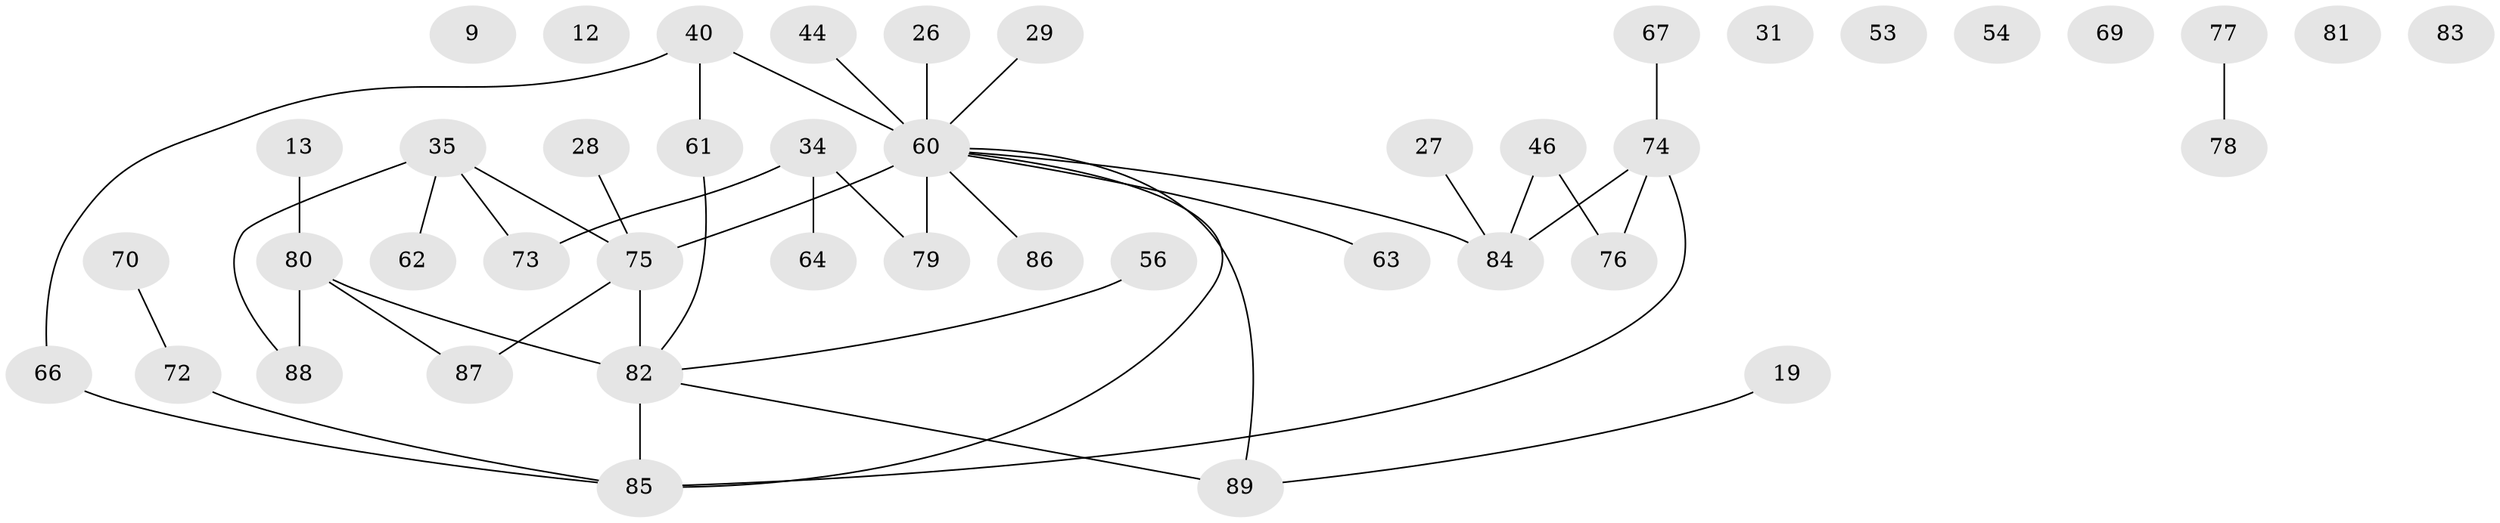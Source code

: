 // original degree distribution, {1: 0.2696629213483146, 2: 0.2696629213483146, 5: 0.0449438202247191, 3: 0.20224719101123595, 6: 0.02247191011235955, 0: 0.0898876404494382, 4: 0.10112359550561797}
// Generated by graph-tools (version 1.1) at 2025/39/03/09/25 04:39:51]
// undirected, 44 vertices, 43 edges
graph export_dot {
graph [start="1"]
  node [color=gray90,style=filled];
  9;
  12;
  13;
  19;
  26;
  27;
  28;
  29;
  31;
  34;
  35;
  40;
  44;
  46;
  53;
  54;
  56;
  60 [super="+30+55+59+58"];
  61 [super="+17"];
  62;
  63;
  64;
  66;
  67;
  69;
  70;
  72 [super="+1"];
  73 [super="+71"];
  74 [super="+5+39+47"];
  75 [super="+68+57"];
  76;
  77;
  78;
  79;
  80;
  81;
  82 [super="+24+65"];
  83;
  84 [super="+3"];
  85 [super="+6+52"];
  86;
  87;
  88 [super="+11"];
  89 [super="+48+38"];
  13 -- 80;
  19 -- 89;
  26 -- 60;
  27 -- 84;
  28 -- 75;
  29 -- 60;
  34 -- 64;
  34 -- 73 [weight=2];
  34 -- 79;
  35 -- 62;
  35 -- 88;
  35 -- 73;
  35 -- 75;
  40 -- 61 [weight=2];
  40 -- 66;
  40 -- 60;
  44 -- 60;
  46 -- 76;
  46 -- 84;
  56 -- 82;
  60 -- 84;
  60 -- 75 [weight=5];
  60 -- 79;
  60 -- 85;
  60 -- 86;
  60 -- 63;
  60 -- 89;
  61 -- 82;
  66 -- 85;
  67 -- 74;
  70 -- 72;
  72 -- 85;
  74 -- 85;
  74 -- 76;
  74 -- 84;
  75 -- 82 [weight=2];
  75 -- 87;
  77 -- 78;
  80 -- 82 [weight=2];
  80 -- 87;
  80 -- 88 [weight=2];
  82 -- 85;
  82 -- 89;
}
